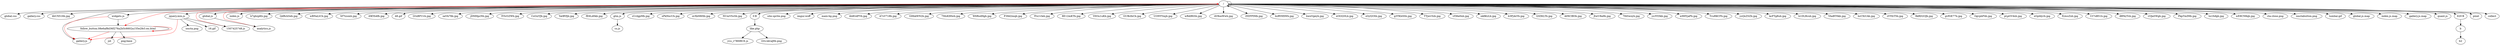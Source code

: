 strict digraph G {
ratio=compress;
concentrate=true;
"/" -> "/";
"/" -> "global.css";
"/" -> "gallery.css";
"/" -> "4bUX516b.jpg";
"/" -> "jquery.min.js";
"/" -> "global.js";
"/" -> "index.js";
"/" -> "gallery.js";
"/" -> "b7gbzpKb.jpg";
"/" -> "QdRchSeb.jpg";
"/" -> "wBNaLtCb.jpg";
"/" -> "Sf7tzsmb.jpg";
"/" -> "i0KYb4fb.jpg";
"/" -> "48.gif";
"/" -> "LVnBFUvb.jpg";
"/" -> "neVk7fib.jpg";
"/" -> "jDMHpcNb.jpg";
"/" -> "IYSrGZWb.jpg";
"/" -> "CsGizYJb.jpg";
"/" -> "YatBYfjb.jpg";
"/" -> "fE6Ld0kb.jpg";
"/" -> "gtm.js";
"/" -> "sUcIgpMb.jpg";
"/" -> "xPkNxcUb.jpg";
"/" -> "ovXbM6Xb.jpg";
"/" -> "NUmVSsSb.jpg";
"0 B" -> "like.php";
"/" -> "site-sprite.png";
"/" -> "imgur.woff";
"/" -> "main-bg.png";
"/" -> "4h8GdFVb.jpg";
"/" -> "A7sV718b.jpg";
"/" -> "GHhkWN2b.jpg";
"/" -> "7MxKIHwb.jpg";
"/" -> "W6RsdHgb.jpg";
"/" -> "P39d2mqb.jpg";
"/" -> "fYn1vIeb.jpg";
"/" -> "8E12mKTb.jpg";
"/" -> "V0Ou1uKb.jpg";
"/" -> "GUBcfnCb.jpg";
"/" -> "UONYYmjb.jpg";
"/" -> "wRdlRtSb.jpg";
"/" -> "AV8ooWwb.jpg";
"/" -> "ZfZFPIMb.jpg";
"/" -> "bzRYHXWb.jpg";
"/" -> "bwnVgeyb.jpg";
"/" -> "xOGI20Lb.jpg";
"/" -> "sGyI2Otb.jpg";
"/" -> "g3TKbSSb.jpg";
"/" -> "TTjwv5zb.jpg";
"/" -> "vf36e0nb.jpg";
"/" -> "nkfiKzLb.jpg";
"/" -> "b3Pj4xYb.jpg";
"/" -> "l2IZKLTb.jpg";
"/" -> "A0XCIB3b.jpg";
"/" -> "JtwU8a9b.jpg";
"/" -> "7f4Swoyb.jpg";
"/" -> "ys3YI3kb.jpg";
"/" -> "w9HYjaPb.jpg";
"/" -> "TvuRKCFb.jpg";
"/" -> "ysQxZSZb.jpg";
"/" -> "kcFTg8ub.jpg";
"/" -> "b1DLRcub.jpg";
"/" -> "VheBT0kb.jpg";
"/" -> "hcCXiUAb.jpg";
"/" -> "zVYfzT5b.jpg";
"/" -> "9kRD2OJb.jpg";
"/" -> "gvfGE77b.jpg";
"/" -> "OgvpbP4b.jpg";
"/" -> "pLpGV4xb.jpg";
"/" -> "xGpIdyrb.jpg";
"/" -> "fLhssZxb.jpg";
"/" -> "Ut7oB51b.jpg";
"/" -> "iBPA2Tcb.jpg";
"/" -> "vOJaSWgb.jpg";
"/" -> "PkpTmIMb.jpg";
"/" -> "tn1fofgb.jpg";
"/" -> "wE8CN8qb.jpg";
"jquery.min.js" -> "16.gif";
"/" -> "cta-close.png";
"/" -> "iosctabutton.png";
"jquery.min.js" -> "ioscta.png";
"jquery.min.js" -> "1507425748.js";
"/" -> "widgets.js";
"/" -> "lumbar.gif";
"/" -> "lumbar.gif";
"/" -> "global.js.map";
"/" -> "index.js.map";
"/" -> "gallery.js.map";
"/" -> "quant.js";
"620 B" -> "b";
"widgets.js" -> "follow_button.08e6af8d36f276a2b5c6602a155e2fe3.en.html";
"like.php" -> "yLL_r7BHRCE.js";
"like.php" -> "LVx-xkvaJ0b.png";
"b" -> "b2";
"global.js" -> "analytics.js";
"/" -> "pixel";
"follow_button.08e6af8d36f276a2b5c6602a155e2fe3.en.html" -> "jot";
"follow_button.08e6af8d36f276a2b5c6602a155e2fe3.en.html" -> "png;base";
"/" -> "collect";
"gtm.js" -> "cs.js";
"/" -> "620 B";
"/" -> "0 B";
"follow_button.08e6af8d36f276a2b5c6602a155e2fe3.en.html" -> "follow_button.08e6af8d36f276a2b5c6602a155e2fe3.en.html"[color=red];
"follow_button.08e6af8d36f276a2b5c6602a155e2fe3.en.html" -> "follow_button.08e6af8d36f276a2b5c6602a155e2fe3.en.html"[color=red];
"follow_button.08e6af8d36f276a2b5c6602a155e2fe3.en.html" -> "/"[color=red];
"follow_button.08e6af8d36f276a2b5c6602a155e2fe3.en.html" -> "/"[color=red];
"jquery.min.js" -> "/"[color=red];
"jquery.min.js" -> "gallery.js"[color=red];
"follow_button.08e6af8d36f276a2b5c6602a155e2fe3.en.html" -> "gallery.js"[color=red];
"gallery.js" -> "/"[color=red];
"/" -> "1507425748.js"[color=red];
"widgets.js" -> "/"[color=red];
"/" -> "analytics.js"[color=red];
"/" -> "follow_button.08e6af8d36f276a2b5c6602a155e2fe3.en.html"[color=red];
"widgets.js" -> "gallery.js"[color=red];
"1507425748.js" -> "/"[color=red];
}
